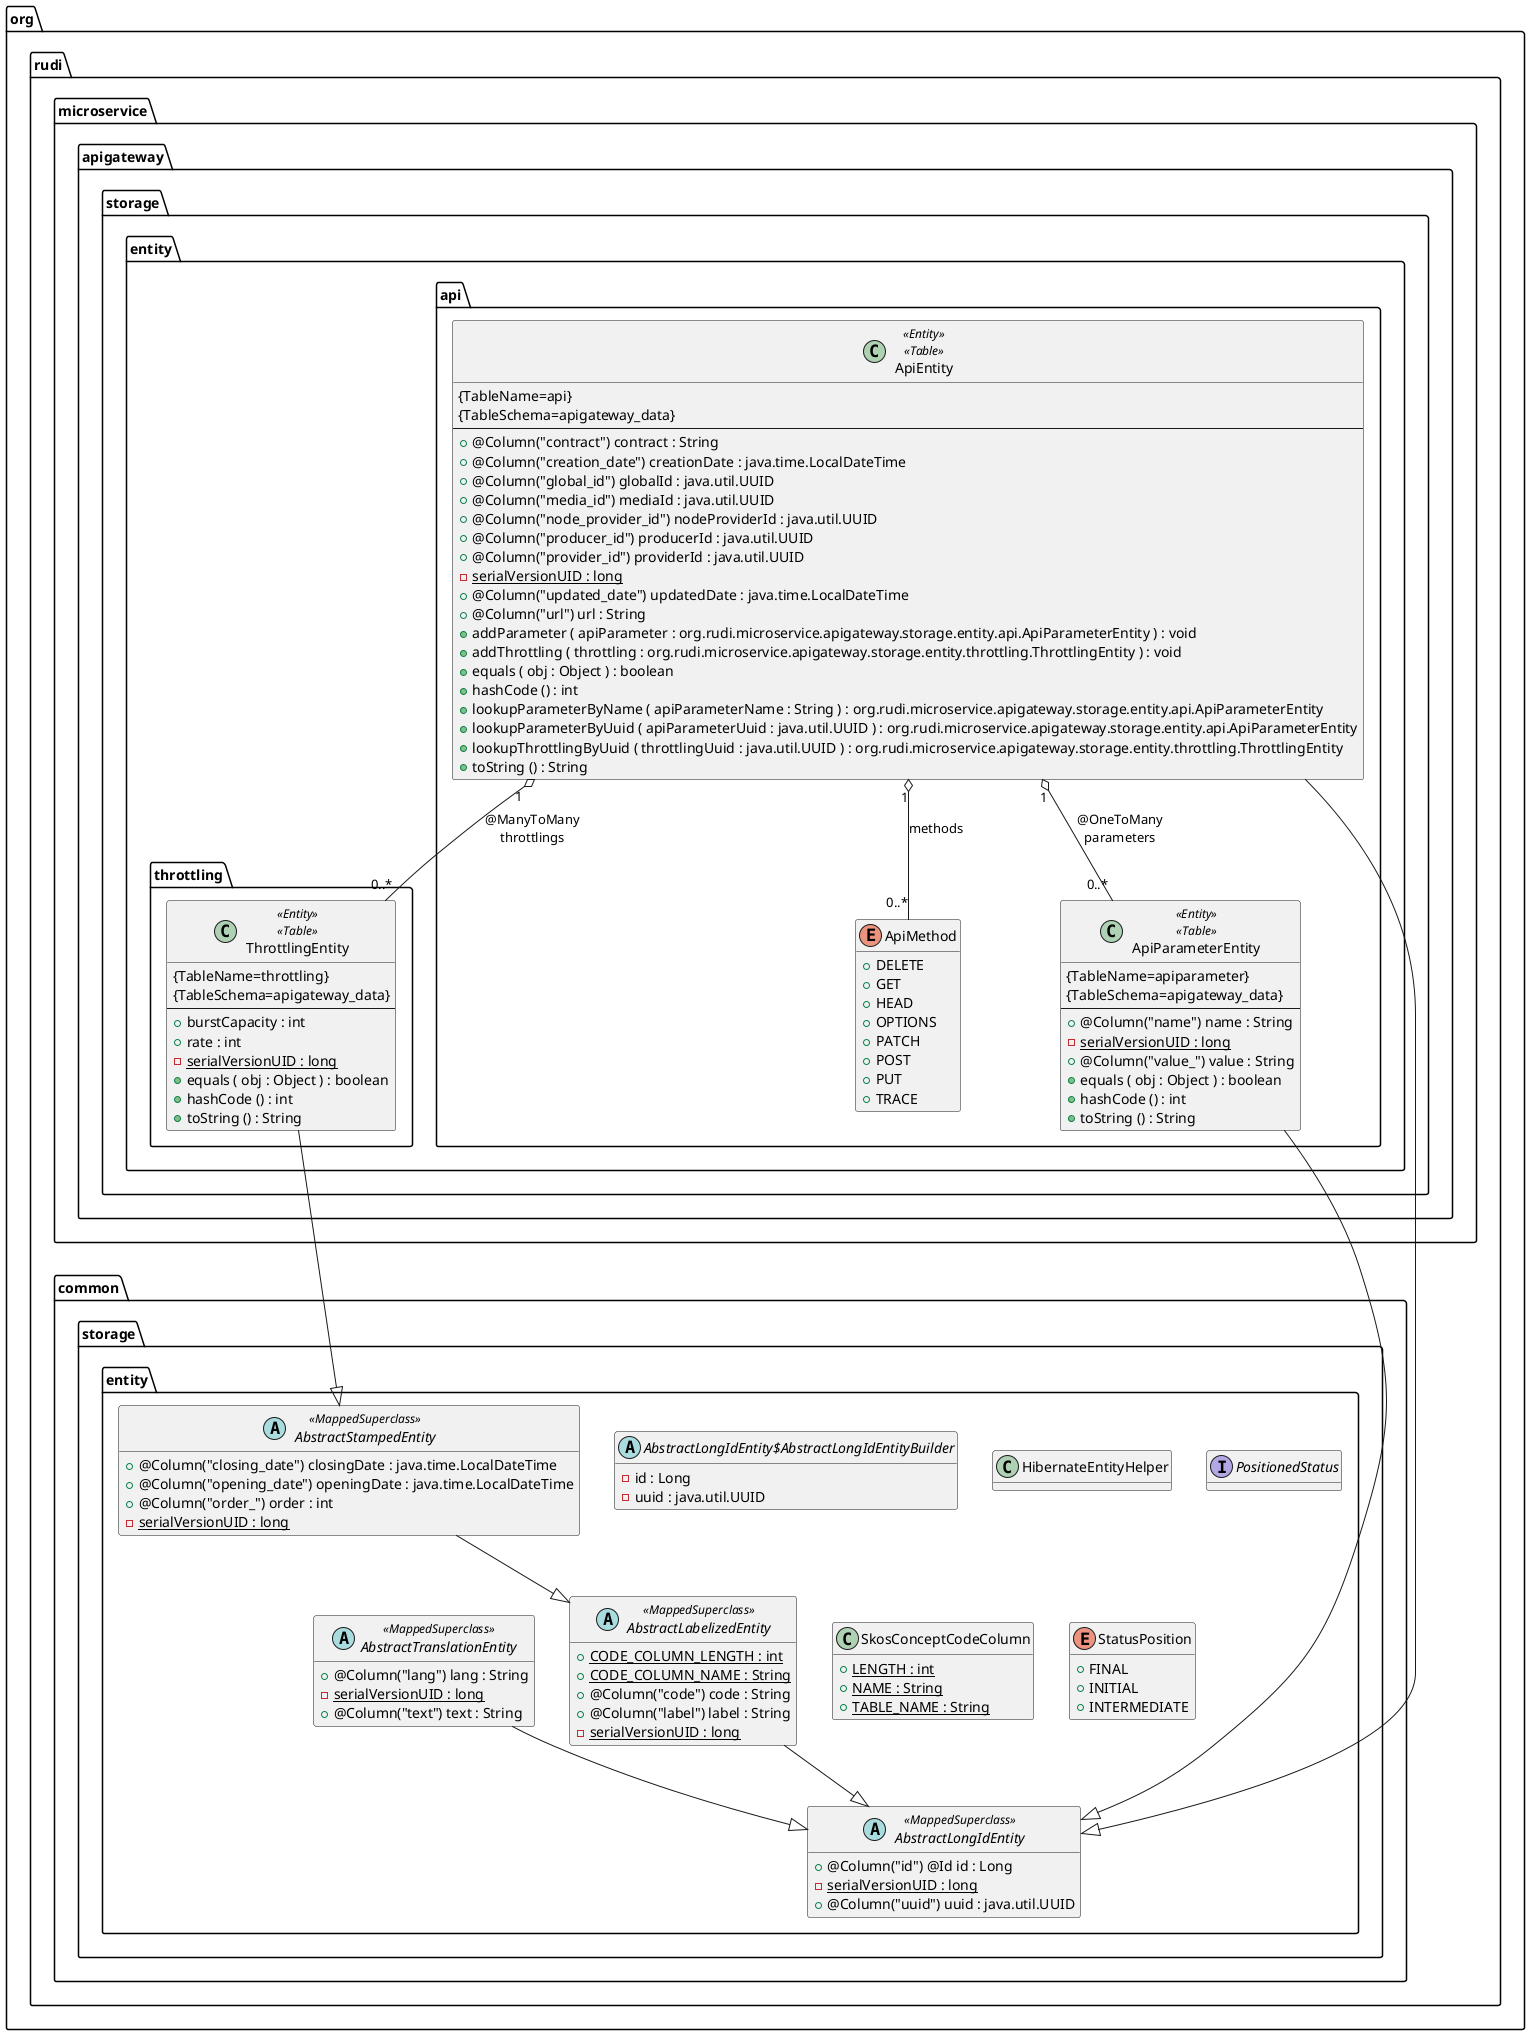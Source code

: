 @startuml

abstract class org.rudi.common.storage.entity.AbstractLabelizedEntity <<MappedSuperclass>>  {
	{field} {static} +CODE_COLUMN_LENGTH : int
	{field} {static} +CODE_COLUMN_NAME : String
	{field} +@Column("code") code : String
	{field} +@Column("label") label : String
	{field} {static} -serialVersionUID : long
	{method} +equals ( obj : Object ) : boolean
	{method} +hashCode () : int
	{method} +toString () : String
}


abstract class org.rudi.common.storage.entity.AbstractLongIdEntity <<MappedSuperclass>>  {
	{field} +@Column("id") @Id id : Long
	{field} {static} -serialVersionUID : long
	{field} +@Column("uuid") uuid : java.util.UUID
	{method} +equals ( obj : Object ) : boolean
	{method} +hashCode () : int
	{method} +toString () : String
}


abstract class org.rudi.common.storage.entity.AbstractLongIdEntity$AbstractLongIdEntityBuilder {
	{field} -id : Long
	{field} -uuid : java.util.UUID
	{method}  {abstract} +build () : org.rudi.common.storage.entity.AbstractLongIdEntity
	{method} +id ( id : Long ) : org.rudi.common.storage.entity.AbstractLongIdEntity$AbstractLongIdEntityBuilder
	{method}  {abstract} #self () : org.rudi.common.storage.entity.AbstractLongIdEntity$AbstractLongIdEntityBuilder
	{method} +toString () : String
	{method} +uuid ( uuid : java.util.UUID ) : org.rudi.common.storage.entity.AbstractLongIdEntity$AbstractLongIdEntityBuilder
}


abstract class org.rudi.common.storage.entity.AbstractStampedEntity <<MappedSuperclass>>  {
	{field} +@Column("closing_date") closingDate : java.time.LocalDateTime
	{field} +@Column("opening_date") openingDate : java.time.LocalDateTime
	{field} +@Column("order_") order : int
	{field} {static} -serialVersionUID : long
	{method} +equals ( obj : Object ) : boolean
	{method} +hashCode () : int
	{method} +toString () : String
}


abstract class org.rudi.common.storage.entity.AbstractTranslationEntity <<MappedSuperclass>>  {
	{field} +@Column("lang") lang : String
	{field} {static} -serialVersionUID : long
	{field} +@Column("text") text : String
	{method} +equals ( obj : Object ) : boolean
	{method} +hashCode () : int
	{method} +toString () : String
}


class org.rudi.common.storage.entity.HibernateEntityHelper {
	{method}  {static} +setCollection ( collectionGetter : java.util.function.Supplier , newCollection : java.util.Collection ) : void
}


interface org.rudi.common.storage.entity.PositionedStatus {
	{method}  {abstract} +isFinal () : boolean
	{method}  {abstract} +isInitial () : boolean
}


class org.rudi.common.storage.entity.SkosConceptCodeColumn {
	{field} {static} +LENGTH : int
	{field} {static} +NAME : String
	{field} {static} +TABLE_NAME : String
}


enum org.rudi.common.storage.entity.StatusPosition {
	{field} +FINAL
	{field} +INITIAL
	{field} +INTERMEDIATE
}


class org.rudi.microservice.apigateway.storage.entity.api.ApiEntity <<Entity>>  <<Table>>  {
 {TableName=api}
 {TableSchema=apigateway_data}
--
	{field} +@Column("contract") contract : String
	{field} +@Column("creation_date") creationDate : java.time.LocalDateTime
	{field} +@Column("global_id") globalId : java.util.UUID
	{field} +@Column("media_id") mediaId : java.util.UUID
	{field} +@Column("node_provider_id") nodeProviderId : java.util.UUID
	{field} +@Column("producer_id") producerId : java.util.UUID
	{field} +@Column("provider_id") providerId : java.util.UUID
	{field} {static} -serialVersionUID : long
	{field} +@Column("updated_date") updatedDate : java.time.LocalDateTime
	{field} +@Column("url") url : String
	{method} +addParameter ( apiParameter : org.rudi.microservice.apigateway.storage.entity.api.ApiParameterEntity ) : void
	{method} +addThrottling ( throttling : org.rudi.microservice.apigateway.storage.entity.throttling.ThrottlingEntity ) : void
	{method} +equals ( obj : Object ) : boolean
	{method} +hashCode () : int
	{method} +lookupParameterByName ( apiParameterName : String ) : org.rudi.microservice.apigateway.storage.entity.api.ApiParameterEntity
	{method} +lookupParameterByUuid ( apiParameterUuid : java.util.UUID ) : org.rudi.microservice.apigateway.storage.entity.api.ApiParameterEntity
	{method} +lookupThrottlingByUuid ( throttlingUuid : java.util.UUID ) : org.rudi.microservice.apigateway.storage.entity.throttling.ThrottlingEntity
	{method} +toString () : String
}


enum org.rudi.microservice.apigateway.storage.entity.api.ApiMethod {
	{field} +DELETE
	{field} +GET
	{field} +HEAD
	{field} +OPTIONS
	{field} +PATCH
	{field} +POST
	{field} +PUT
	{field} +TRACE
}


class org.rudi.microservice.apigateway.storage.entity.api.ApiParameterEntity <<Entity>>  <<Table>>  {
 {TableName=apiparameter}
 {TableSchema=apigateway_data}
--
	{field} +@Column("name") name : String
	{field} {static} -serialVersionUID : long
	{field} +@Column("value_") value : String
	{method} +equals ( obj : Object ) : boolean
	{method} +hashCode () : int
	{method} +toString () : String
}


class org.rudi.microservice.apigateway.storage.entity.throttling.ThrottlingEntity <<Entity>>  <<Table>>  {
 {TableName=throttling}
 {TableSchema=apigateway_data}
--
	{field} +burstCapacity : int
	{field} +rate : int
	{field} {static} -serialVersionUID : long
	{method} +equals ( obj : Object ) : boolean
	{method} +hashCode () : int
	{method} +toString () : String
}




org.rudi.common.storage.entity.AbstractLabelizedEntity --|>  org.rudi.common.storage.entity.AbstractLongIdEntity
org.rudi.common.storage.entity.AbstractStampedEntity --|>  org.rudi.common.storage.entity.AbstractLabelizedEntity
org.rudi.common.storage.entity.AbstractTranslationEntity --|>  org.rudi.common.storage.entity.AbstractLongIdEntity
org.rudi.microservice.apigateway.storage.entity.api.ApiEntity "1" o-- "0..*"  org.rudi.microservice.apigateway.storage.entity.api.ApiMethod : methods
org.rudi.microservice.apigateway.storage.entity.api.ApiEntity "1" o-- "0..*"  org.rudi.microservice.apigateway.storage.entity.api.ApiParameterEntity :  @OneToMany\nparameters
org.rudi.microservice.apigateway.storage.entity.api.ApiEntity "1" o-- "0..*"  org.rudi.microservice.apigateway.storage.entity.throttling.ThrottlingEntity :  @ManyToMany\nthrottlings
org.rudi.microservice.apigateway.storage.entity.api.ApiEntity --|>  org.rudi.common.storage.entity.AbstractLongIdEntity
org.rudi.microservice.apigateway.storage.entity.api.ApiParameterEntity --|>  org.rudi.common.storage.entity.AbstractLongIdEntity
org.rudi.microservice.apigateway.storage.entity.throttling.ThrottlingEntity --|>  org.rudi.common.storage.entity.AbstractStampedEntity

hide methods

@enduml